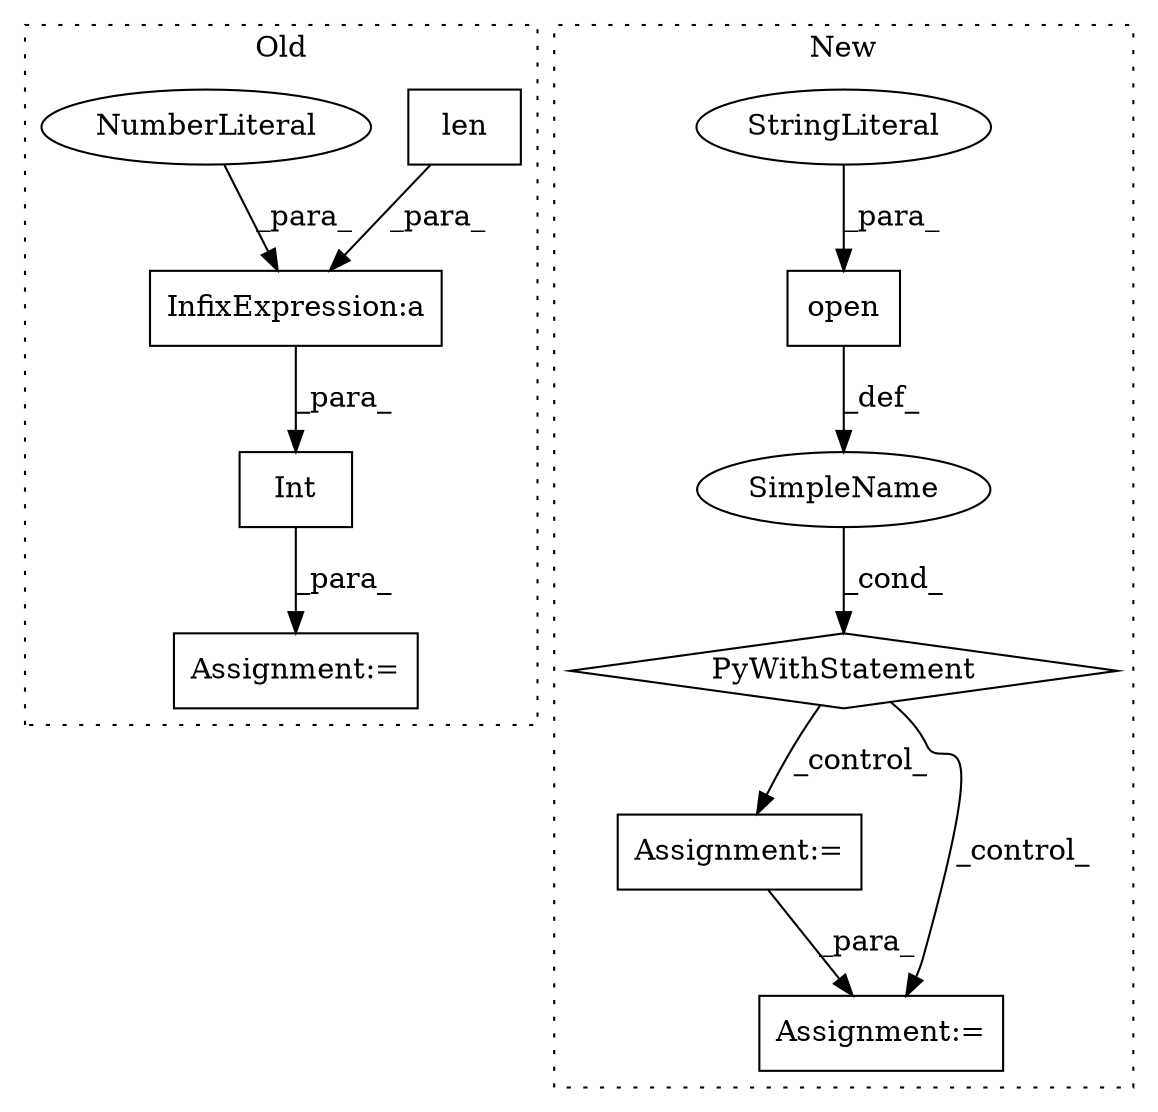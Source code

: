 digraph G {
subgraph cluster0 {
1 [label="Int" a="32" s="1564,1588" l="4,1" shape="box"];
7 [label="Assignment:=" a="7" s="1563" l="1" shape="box"];
9 [label="len" a="32" s="1575,1587" l="4,1" shape="box"];
10 [label="InfixExpression:a" a="27" s="1572" l="3" shape="box"];
11 [label="NumberLiteral" a="34" s="1568" l="4" shape="ellipse"];
label = "Old";
style="dotted";
}
subgraph cluster1 {
2 [label="open" a="32" s="929,963" l="5,1" shape="box"];
3 [label="PyWithStatement" a="104" s="919,964" l="10,2" shape="diamond"];
4 [label="StringLiteral" a="45" s="934" l="25" shape="ellipse"];
5 [label="Assignment:=" a="7" s="981" l="11" shape="box"];
6 [label="SimpleName" a="42" s="" l="" shape="ellipse"];
8 [label="Assignment:=" a="7" s="1000,1082" l="57,2" shape="box"];
label = "New";
style="dotted";
}
1 -> 7 [label="_para_"];
2 -> 6 [label="_def_"];
3 -> 8 [label="_control_"];
3 -> 5 [label="_control_"];
4 -> 2 [label="_para_"];
5 -> 8 [label="_para_"];
6 -> 3 [label="_cond_"];
9 -> 10 [label="_para_"];
10 -> 1 [label="_para_"];
11 -> 10 [label="_para_"];
}